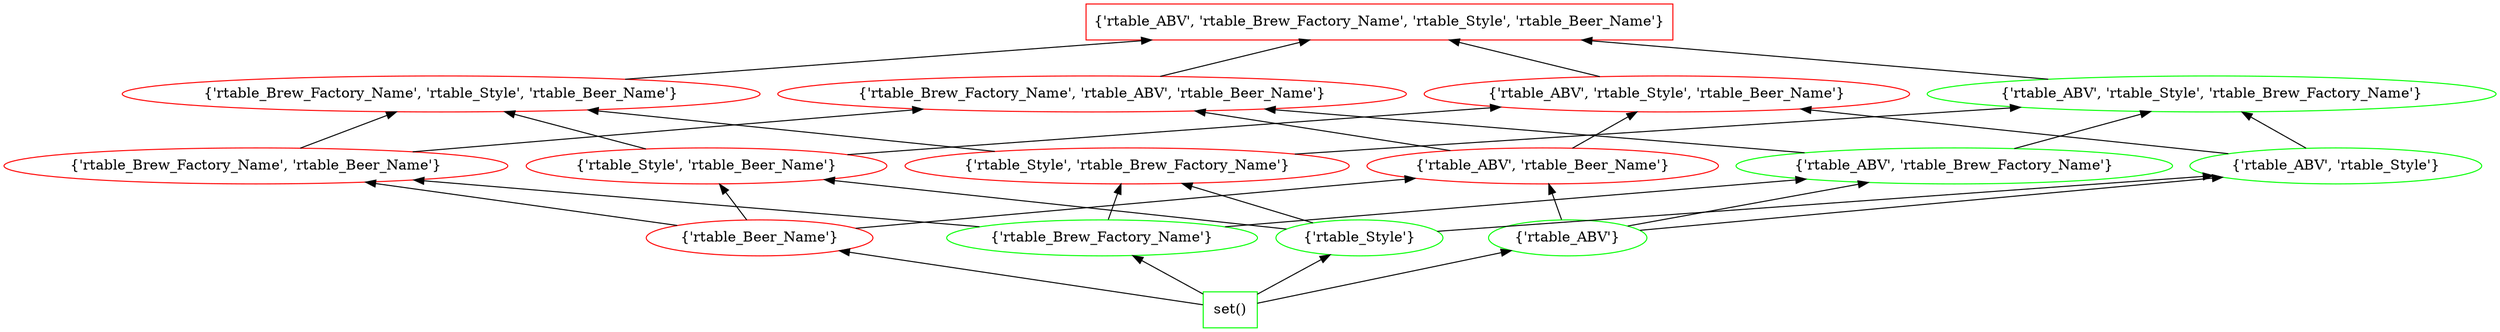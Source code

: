digraph G {
splines="line"
rankdir=BT
"{'rtable_ABV', 'rtable_Brew_Factory_Name', 'rtable_Style', 'rtable_Beer_Name'}" [shape=box];
"set()" [shape=box];
"set()" [color=green];
"set()" -> "{'rtable_Beer_Name'}";
"set()" -> "{'rtable_Brew_Factory_Name'}";
"set()" -> "{'rtable_Style'}";
"set()" -> "{'rtable_ABV'}";
"{'rtable_Beer_Name'}" [color=red];
"{'rtable_Beer_Name'}" -> "{'rtable_Brew_Factory_Name', 'rtable_Beer_Name'}";
"{'rtable_Beer_Name'}" -> "{'rtable_Style', 'rtable_Beer_Name'}";
"{'rtable_Beer_Name'}" -> "{'rtable_ABV', 'rtable_Beer_Name'}";
"{'rtable_Brew_Factory_Name'}" [color=green];
"{'rtable_Brew_Factory_Name'}" -> "{'rtable_Brew_Factory_Name', 'rtable_Beer_Name'}";
"{'rtable_Brew_Factory_Name'}" -> "{'rtable_Style', 'rtable_Brew_Factory_Name'}";
"{'rtable_Brew_Factory_Name'}" -> "{'rtable_ABV', 'rtable_Brew_Factory_Name'}";
"{'rtable_Style'}" [color=green];
"{'rtable_Style'}" -> "{'rtable_Style', 'rtable_Beer_Name'}";
"{'rtable_Style'}" -> "{'rtable_Style', 'rtable_Brew_Factory_Name'}";
"{'rtable_Style'}" -> "{'rtable_ABV', 'rtable_Style'}";
"{'rtable_ABV'}" [color=green];
"{'rtable_ABV'}" -> "{'rtable_ABV', 'rtable_Beer_Name'}";
"{'rtable_ABV'}" -> "{'rtable_ABV', 'rtable_Brew_Factory_Name'}";
"{'rtable_ABV'}" -> "{'rtable_ABV', 'rtable_Style'}";
"{'rtable_Brew_Factory_Name', 'rtable_Beer_Name'}" [color=red];
"{'rtable_Brew_Factory_Name', 'rtable_Beer_Name'}" -> "{'rtable_Brew_Factory_Name', 'rtable_Style', 'rtable_Beer_Name'}";
"{'rtable_Brew_Factory_Name', 'rtable_Beer_Name'}" -> "{'rtable_Brew_Factory_Name', 'rtable_ABV', 'rtable_Beer_Name'}";
"{'rtable_Style', 'rtable_Beer_Name'}" [color=red];
"{'rtable_Style', 'rtable_Beer_Name'}" -> "{'rtable_Brew_Factory_Name', 'rtable_Style', 'rtable_Beer_Name'}";
"{'rtable_Style', 'rtable_Beer_Name'}" -> "{'rtable_ABV', 'rtable_Style', 'rtable_Beer_Name'}";
"{'rtable_ABV', 'rtable_Beer_Name'}" [color=red];
"{'rtable_ABV', 'rtable_Beer_Name'}" -> "{'rtable_Brew_Factory_Name', 'rtable_ABV', 'rtable_Beer_Name'}";
"{'rtable_ABV', 'rtable_Beer_Name'}" -> "{'rtable_ABV', 'rtable_Style', 'rtable_Beer_Name'}";
"{'rtable_Style', 'rtable_Brew_Factory_Name'}" [color=red];
"{'rtable_Style', 'rtable_Brew_Factory_Name'}" -> "{'rtable_Brew_Factory_Name', 'rtable_Style', 'rtable_Beer_Name'}";
"{'rtable_Style', 'rtable_Brew_Factory_Name'}" -> "{'rtable_ABV', 'rtable_Style', 'rtable_Brew_Factory_Name'}";
"{'rtable_ABV', 'rtable_Brew_Factory_Name'}" [color=green];
"{'rtable_ABV', 'rtable_Brew_Factory_Name'}" -> "{'rtable_Brew_Factory_Name', 'rtable_ABV', 'rtable_Beer_Name'}";
"{'rtable_ABV', 'rtable_Brew_Factory_Name'}" -> "{'rtable_ABV', 'rtable_Style', 'rtable_Brew_Factory_Name'}";
"{'rtable_ABV', 'rtable_Style'}" [color=green];
"{'rtable_ABV', 'rtable_Style'}" -> "{'rtable_ABV', 'rtable_Style', 'rtable_Beer_Name'}";
"{'rtable_ABV', 'rtable_Style'}" -> "{'rtable_ABV', 'rtable_Style', 'rtable_Brew_Factory_Name'}";
"{'rtable_Brew_Factory_Name', 'rtable_Style', 'rtable_Beer_Name'}" [color=red];
"{'rtable_Brew_Factory_Name', 'rtable_Style', 'rtable_Beer_Name'}" -> "{'rtable_ABV', 'rtable_Brew_Factory_Name', 'rtable_Style', 'rtable_Beer_Name'}";
"{'rtable_Brew_Factory_Name', 'rtable_ABV', 'rtable_Beer_Name'}" [color=red];
"{'rtable_Brew_Factory_Name', 'rtable_ABV', 'rtable_Beer_Name'}" -> "{'rtable_ABV', 'rtable_Brew_Factory_Name', 'rtable_Style', 'rtable_Beer_Name'}";
"{'rtable_ABV', 'rtable_Style', 'rtable_Beer_Name'}" [color=red];
"{'rtable_ABV', 'rtable_Style', 'rtable_Beer_Name'}" -> "{'rtable_ABV', 'rtable_Brew_Factory_Name', 'rtable_Style', 'rtable_Beer_Name'}";
"{'rtable_ABV', 'rtable_Style', 'rtable_Brew_Factory_Name'}" [color=green];
"{'rtable_ABV', 'rtable_Style', 'rtable_Brew_Factory_Name'}" -> "{'rtable_ABV', 'rtable_Brew_Factory_Name', 'rtable_Style', 'rtable_Beer_Name'}";
"{'rtable_ABV', 'rtable_Brew_Factory_Name', 'rtable_Style', 'rtable_Beer_Name'}" [color=red];
}
